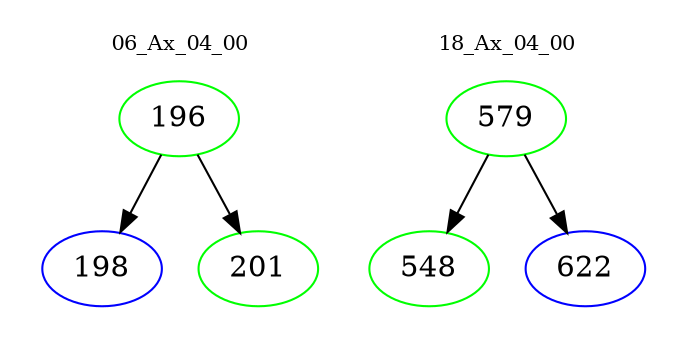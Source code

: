 digraph{
subgraph cluster_0 {
color = white
label = "06_Ax_04_00";
fontsize=10;
T0_196 [label="196", color="green"]
T0_196 -> T0_198 [color="black"]
T0_198 [label="198", color="blue"]
T0_196 -> T0_201 [color="black"]
T0_201 [label="201", color="green"]
}
subgraph cluster_1 {
color = white
label = "18_Ax_04_00";
fontsize=10;
T1_579 [label="579", color="green"]
T1_579 -> T1_548 [color="black"]
T1_548 [label="548", color="green"]
T1_579 -> T1_622 [color="black"]
T1_622 [label="622", color="blue"]
}
}
